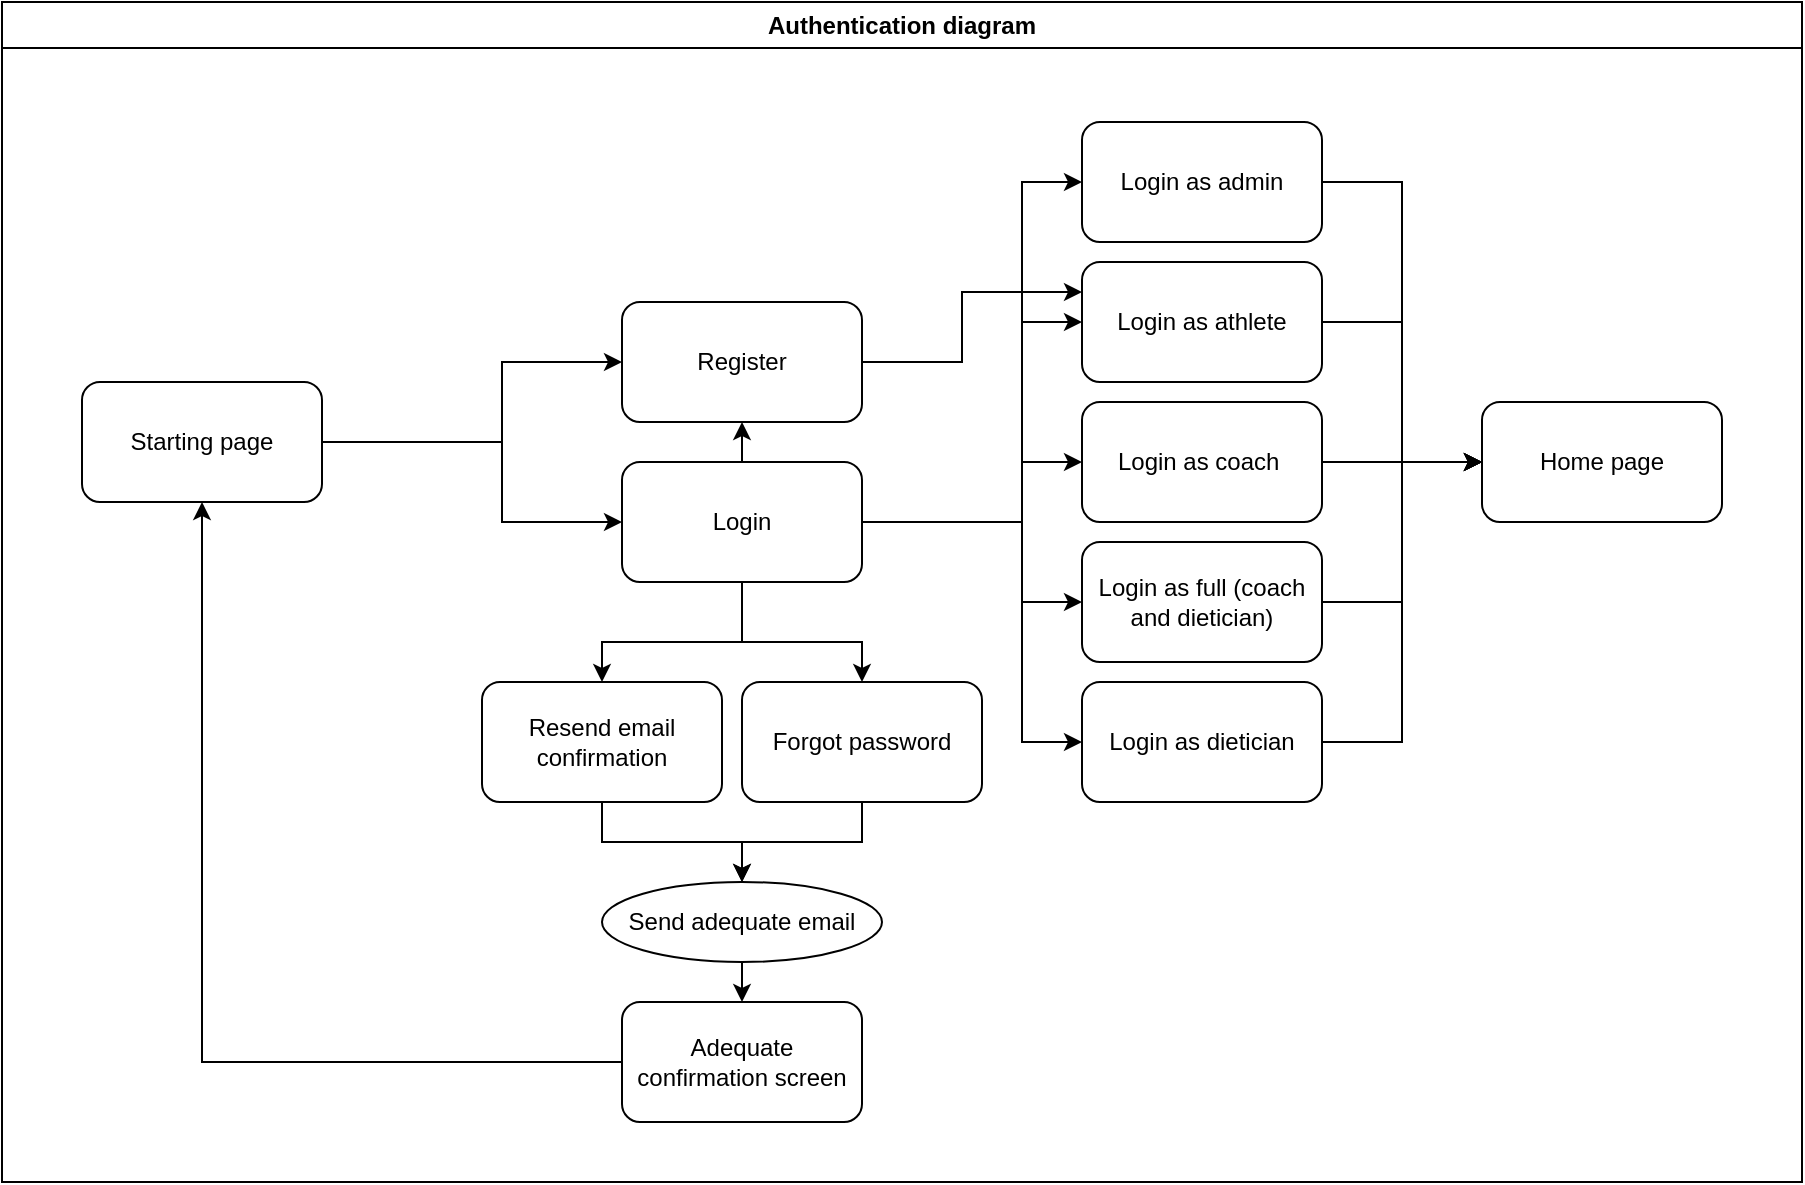 <mxfile version="24.7.16">
  <diagram name="Page-1" id="18QPKGjvQZBAcF_XZ2AR">
    <mxGraphModel dx="2097" dy="2842" grid="1" gridSize="10" guides="1" tooltips="1" connect="1" arrows="1" fold="1" page="1" pageScale="1" pageWidth="850" pageHeight="1100" math="0" shadow="0">
      <root>
        <mxCell id="0" />
        <mxCell id="1" parent="0" />
        <mxCell id="izD9zCOAXTGJAPc0Cjla-2" value="Login" style="rounded=1;whiteSpace=wrap;html=1;" vertex="1" parent="1">
          <mxGeometry x="150" y="-1230" width="120" height="60" as="geometry" />
        </mxCell>
        <mxCell id="izD9zCOAXTGJAPc0Cjla-4" value="Login as athlete" style="rounded=1;whiteSpace=wrap;html=1;" vertex="1" parent="1">
          <mxGeometry x="380" y="-1330" width="120" height="60" as="geometry" />
        </mxCell>
        <mxCell id="izD9zCOAXTGJAPc0Cjla-5" value="Login as coach&amp;nbsp;" style="rounded=1;whiteSpace=wrap;html=1;" vertex="1" parent="1">
          <mxGeometry x="380" y="-1260" width="120" height="60" as="geometry" />
        </mxCell>
        <mxCell id="izD9zCOAXTGJAPc0Cjla-6" value="Login as full (coach and dietician)" style="rounded=1;whiteSpace=wrap;html=1;" vertex="1" parent="1">
          <mxGeometry x="380" y="-1190" width="120" height="60" as="geometry" />
        </mxCell>
        <mxCell id="izD9zCOAXTGJAPc0Cjla-7" value="Login as dietician" style="rounded=1;whiteSpace=wrap;html=1;" vertex="1" parent="1">
          <mxGeometry x="380" y="-1120" width="120" height="60" as="geometry" />
        </mxCell>
        <mxCell id="izD9zCOAXTGJAPc0Cjla-8" value="Login as admin" style="rounded=1;whiteSpace=wrap;html=1;" vertex="1" parent="1">
          <mxGeometry x="380" y="-1400" width="120" height="60" as="geometry" />
        </mxCell>
        <mxCell id="izD9zCOAXTGJAPc0Cjla-11" value="" style="endArrow=classic;html=1;rounded=0;entryX=0;entryY=0.5;entryDx=0;entryDy=0;" edge="1" parent="1" target="izD9zCOAXTGJAPc0Cjla-4">
          <mxGeometry width="50" height="50" relative="1" as="geometry">
            <mxPoint x="300" y="-1200" as="sourcePoint" />
            <mxPoint x="390" y="-1200" as="targetPoint" />
            <Array as="points">
              <mxPoint x="350" y="-1200" />
              <mxPoint x="350" y="-1300" />
            </Array>
          </mxGeometry>
        </mxCell>
        <mxCell id="izD9zCOAXTGJAPc0Cjla-12" value="" style="endArrow=classic;html=1;rounded=0;entryX=0;entryY=0.5;entryDx=0;entryDy=0;exitX=1;exitY=0.5;exitDx=0;exitDy=0;" edge="1" parent="1" source="izD9zCOAXTGJAPc0Cjla-2" target="izD9zCOAXTGJAPc0Cjla-5">
          <mxGeometry width="50" height="50" relative="1" as="geometry">
            <mxPoint x="330" y="-1220" as="sourcePoint" />
            <mxPoint x="390" y="-1180" as="targetPoint" />
            <Array as="points">
              <mxPoint x="350" y="-1200" />
              <mxPoint x="350" y="-1230" />
            </Array>
          </mxGeometry>
        </mxCell>
        <mxCell id="izD9zCOAXTGJAPc0Cjla-13" value="" style="endArrow=classic;html=1;rounded=0;entryX=0;entryY=0.5;entryDx=0;entryDy=0;exitX=1;exitY=0.5;exitDx=0;exitDy=0;" edge="1" parent="1" source="izD9zCOAXTGJAPc0Cjla-2" target="izD9zCOAXTGJAPc0Cjla-6">
          <mxGeometry width="50" height="50" relative="1" as="geometry">
            <mxPoint x="330" y="-1220" as="sourcePoint" />
            <mxPoint x="390" y="-1110" as="targetPoint" />
            <Array as="points">
              <mxPoint x="350" y="-1200" />
              <mxPoint x="350" y="-1160" />
            </Array>
          </mxGeometry>
        </mxCell>
        <mxCell id="izD9zCOAXTGJAPc0Cjla-14" value="" style="endArrow=classic;html=1;rounded=0;entryX=0;entryY=0.5;entryDx=0;entryDy=0;exitX=1;exitY=0.5;exitDx=0;exitDy=0;" edge="1" parent="1" source="izD9zCOAXTGJAPc0Cjla-2" target="izD9zCOAXTGJAPc0Cjla-7">
          <mxGeometry width="50" height="50" relative="1" as="geometry">
            <mxPoint x="330" y="-1220" as="sourcePoint" />
            <mxPoint x="390" y="-1040" as="targetPoint" />
            <Array as="points">
              <mxPoint x="350" y="-1200" />
              <mxPoint x="350" y="-1090" />
            </Array>
          </mxGeometry>
        </mxCell>
        <mxCell id="izD9zCOAXTGJAPc0Cjla-16" value="" style="endArrow=classic;html=1;rounded=0;entryX=0;entryY=0.5;entryDx=0;entryDy=0;exitX=1;exitY=0.5;exitDx=0;exitDy=0;" edge="1" parent="1" source="izD9zCOAXTGJAPc0Cjla-2" target="izD9zCOAXTGJAPc0Cjla-8">
          <mxGeometry width="50" height="50" relative="1" as="geometry">
            <mxPoint x="310" y="-1230" as="sourcePoint" />
            <mxPoint x="280" y="-1130" as="targetPoint" />
            <Array as="points">
              <mxPoint x="350" y="-1200" />
              <mxPoint x="350" y="-1370" />
            </Array>
          </mxGeometry>
        </mxCell>
        <mxCell id="izD9zCOAXTGJAPc0Cjla-17" value="Register" style="rounded=1;whiteSpace=wrap;html=1;" vertex="1" parent="1">
          <mxGeometry x="150" y="-1310" width="120" height="60" as="geometry" />
        </mxCell>
        <mxCell id="izD9zCOAXTGJAPc0Cjla-18" value="Starting page" style="rounded=1;whiteSpace=wrap;html=1;" vertex="1" parent="1">
          <mxGeometry x="-120" y="-1270" width="120" height="60" as="geometry" />
        </mxCell>
        <mxCell id="izD9zCOAXTGJAPc0Cjla-21" value="" style="endArrow=classic;html=1;rounded=0;exitX=1;exitY=0.5;exitDx=0;exitDy=0;entryX=0;entryY=0.25;entryDx=0;entryDy=0;" edge="1" parent="1" source="izD9zCOAXTGJAPc0Cjla-17" target="izD9zCOAXTGJAPc0Cjla-4">
          <mxGeometry width="50" height="50" relative="1" as="geometry">
            <mxPoint x="320" y="-1260" as="sourcePoint" />
            <mxPoint x="370" y="-1310" as="targetPoint" />
            <Array as="points">
              <mxPoint x="320" y="-1280" />
              <mxPoint x="320" y="-1315" />
            </Array>
          </mxGeometry>
        </mxCell>
        <mxCell id="izD9zCOAXTGJAPc0Cjla-22" value="Home page" style="rounded=1;whiteSpace=wrap;html=1;" vertex="1" parent="1">
          <mxGeometry x="580" y="-1260" width="120" height="60" as="geometry" />
        </mxCell>
        <mxCell id="izD9zCOAXTGJAPc0Cjla-23" value="" style="endArrow=classic;html=1;rounded=0;exitX=1;exitY=0.5;exitDx=0;exitDy=0;entryX=0;entryY=0.5;entryDx=0;entryDy=0;" edge="1" parent="1" source="izD9zCOAXTGJAPc0Cjla-8" target="izD9zCOAXTGJAPc0Cjla-22">
          <mxGeometry width="50" height="50" relative="1" as="geometry">
            <mxPoint x="560" y="-1280" as="sourcePoint" />
            <mxPoint x="610" y="-1330" as="targetPoint" />
            <Array as="points">
              <mxPoint x="540" y="-1370" />
              <mxPoint x="540" y="-1230" />
            </Array>
          </mxGeometry>
        </mxCell>
        <mxCell id="izD9zCOAXTGJAPc0Cjla-24" value="" style="endArrow=classic;html=1;rounded=0;exitX=1;exitY=0.5;exitDx=0;exitDy=0;entryX=0;entryY=0.5;entryDx=0;entryDy=0;" edge="1" parent="1" source="izD9zCOAXTGJAPc0Cjla-4" target="izD9zCOAXTGJAPc0Cjla-22">
          <mxGeometry width="50" height="50" relative="1" as="geometry">
            <mxPoint x="510" y="-1360" as="sourcePoint" />
            <mxPoint x="590" y="-1220" as="targetPoint" />
            <Array as="points">
              <mxPoint x="540" y="-1300" />
              <mxPoint x="540" y="-1230" />
            </Array>
          </mxGeometry>
        </mxCell>
        <mxCell id="izD9zCOAXTGJAPc0Cjla-25" value="" style="endArrow=classic;html=1;rounded=0;exitX=1;exitY=0.5;exitDx=0;exitDy=0;" edge="1" parent="1" source="izD9zCOAXTGJAPc0Cjla-5">
          <mxGeometry width="50" height="50" relative="1" as="geometry">
            <mxPoint x="510" y="-1290" as="sourcePoint" />
            <mxPoint x="580" y="-1230" as="targetPoint" />
            <Array as="points">
              <mxPoint x="540" y="-1230" />
            </Array>
          </mxGeometry>
        </mxCell>
        <mxCell id="izD9zCOAXTGJAPc0Cjla-26" value="" style="endArrow=classic;html=1;rounded=0;exitX=1;exitY=0.5;exitDx=0;exitDy=0;entryX=0;entryY=0.5;entryDx=0;entryDy=0;" edge="1" parent="1" source="izD9zCOAXTGJAPc0Cjla-6" target="izD9zCOAXTGJAPc0Cjla-22">
          <mxGeometry width="50" height="50" relative="1" as="geometry">
            <mxPoint x="580" y="-1110" as="sourcePoint" />
            <mxPoint x="630" y="-1160" as="targetPoint" />
            <Array as="points">
              <mxPoint x="540" y="-1160" />
              <mxPoint x="540" y="-1230" />
            </Array>
          </mxGeometry>
        </mxCell>
        <mxCell id="izD9zCOAXTGJAPc0Cjla-27" value="" style="endArrow=classic;html=1;rounded=0;exitX=1;exitY=0.5;exitDx=0;exitDy=0;entryX=0;entryY=0.5;entryDx=0;entryDy=0;" edge="1" parent="1" source="izD9zCOAXTGJAPc0Cjla-7" target="izD9zCOAXTGJAPc0Cjla-22">
          <mxGeometry width="50" height="50" relative="1" as="geometry">
            <mxPoint x="550" y="-1060" as="sourcePoint" />
            <mxPoint x="600" y="-1110" as="targetPoint" />
            <Array as="points">
              <mxPoint x="540" y="-1090" />
              <mxPoint x="540" y="-1230" />
            </Array>
          </mxGeometry>
        </mxCell>
        <mxCell id="izD9zCOAXTGJAPc0Cjla-29" value="" style="endArrow=classic;html=1;rounded=0;entryX=0;entryY=0.5;entryDx=0;entryDy=0;exitX=1;exitY=0.5;exitDx=0;exitDy=0;" edge="1" parent="1" source="izD9zCOAXTGJAPc0Cjla-18" target="izD9zCOAXTGJAPc0Cjla-17">
          <mxGeometry width="50" height="50" relative="1" as="geometry">
            <mxPoint x="110" y="-1220" as="sourcePoint" />
            <mxPoint x="160" y="-1270" as="targetPoint" />
            <Array as="points">
              <mxPoint x="90" y="-1240" />
              <mxPoint x="90" y="-1280" />
            </Array>
          </mxGeometry>
        </mxCell>
        <mxCell id="izD9zCOAXTGJAPc0Cjla-30" value="" style="endArrow=classic;html=1;rounded=0;entryX=0;entryY=0.5;entryDx=0;entryDy=0;exitX=1;exitY=0.5;exitDx=0;exitDy=0;" edge="1" parent="1" source="izD9zCOAXTGJAPc0Cjla-18" target="izD9zCOAXTGJAPc0Cjla-2">
          <mxGeometry width="50" height="50" relative="1" as="geometry">
            <mxPoint x="90" y="-1240" as="sourcePoint" />
            <mxPoint x="190" y="-1260" as="targetPoint" />
            <Array as="points">
              <mxPoint x="90" y="-1240" />
              <mxPoint x="90" y="-1200" />
            </Array>
          </mxGeometry>
        </mxCell>
        <mxCell id="izD9zCOAXTGJAPc0Cjla-31" value="Forgot password" style="rounded=1;whiteSpace=wrap;html=1;" vertex="1" parent="1">
          <mxGeometry x="210" y="-1120" width="120" height="60" as="geometry" />
        </mxCell>
        <mxCell id="izD9zCOAXTGJAPc0Cjla-33" value="Resend email confirmation" style="rounded=1;whiteSpace=wrap;html=1;" vertex="1" parent="1">
          <mxGeometry x="80" y="-1120" width="120" height="60" as="geometry" />
        </mxCell>
        <mxCell id="izD9zCOAXTGJAPc0Cjla-34" value="" style="endArrow=classic;html=1;rounded=0;entryX=0.5;entryY=1;entryDx=0;entryDy=0;exitX=0.5;exitY=0;exitDx=0;exitDy=0;" edge="1" parent="1" source="izD9zCOAXTGJAPc0Cjla-2" target="izD9zCOAXTGJAPc0Cjla-17">
          <mxGeometry width="50" height="50" relative="1" as="geometry">
            <mxPoint x="180" y="-1080" as="sourcePoint" />
            <mxPoint x="230" y="-1130" as="targetPoint" />
          </mxGeometry>
        </mxCell>
        <mxCell id="izD9zCOAXTGJAPc0Cjla-35" value="" style="endArrow=classic;html=1;rounded=0;exitX=0.5;exitY=1;exitDx=0;exitDy=0;entryX=0.5;entryY=0;entryDx=0;entryDy=0;" edge="1" parent="1" source="izD9zCOAXTGJAPc0Cjla-2" target="izD9zCOAXTGJAPc0Cjla-31">
          <mxGeometry width="50" height="50" relative="1" as="geometry">
            <mxPoint x="210" y="-1090" as="sourcePoint" />
            <mxPoint x="260" y="-1140" as="targetPoint" />
            <Array as="points">
              <mxPoint x="210" y="-1140" />
              <mxPoint x="270" y="-1140" />
            </Array>
          </mxGeometry>
        </mxCell>
        <mxCell id="izD9zCOAXTGJAPc0Cjla-36" value="" style="endArrow=classic;html=1;rounded=0;entryX=0.5;entryY=0;entryDx=0;entryDy=0;exitX=0.5;exitY=1;exitDx=0;exitDy=0;" edge="1" parent="1" source="izD9zCOAXTGJAPc0Cjla-2" target="izD9zCOAXTGJAPc0Cjla-33">
          <mxGeometry width="50" height="50" relative="1" as="geometry">
            <mxPoint x="240" y="-1170" as="sourcePoint" />
            <mxPoint x="210" y="-1160" as="targetPoint" />
            <Array as="points">
              <mxPoint x="210" y="-1140" />
              <mxPoint x="140" y="-1140" />
            </Array>
          </mxGeometry>
        </mxCell>
        <mxCell id="izD9zCOAXTGJAPc0Cjla-38" value="" style="endArrow=classic;html=1;rounded=0;exitX=0.5;exitY=1;exitDx=0;exitDy=0;entryX=0.5;entryY=0;entryDx=0;entryDy=0;" edge="1" parent="1" source="izD9zCOAXTGJAPc0Cjla-31" target="izD9zCOAXTGJAPc0Cjla-43">
          <mxGeometry width="50" height="50" relative="1" as="geometry">
            <mxPoint x="200" y="-1010" as="sourcePoint" />
            <mxPoint x="250" y="-1060" as="targetPoint" />
            <Array as="points">
              <mxPoint x="270" y="-1040" />
              <mxPoint x="210" y="-1040" />
            </Array>
          </mxGeometry>
        </mxCell>
        <mxCell id="izD9zCOAXTGJAPc0Cjla-39" value="" style="endArrow=classic;html=1;rounded=0;exitX=0.5;exitY=1;exitDx=0;exitDy=0;entryX=0.5;entryY=0;entryDx=0;entryDy=0;" edge="1" parent="1" source="izD9zCOAXTGJAPc0Cjla-33" target="izD9zCOAXTGJAPc0Cjla-43">
          <mxGeometry width="50" height="50" relative="1" as="geometry">
            <mxPoint x="70" y="-960" as="sourcePoint" />
            <mxPoint x="120" y="-1010" as="targetPoint" />
            <Array as="points">
              <mxPoint x="140" y="-1040" />
              <mxPoint x="210" y="-1040" />
            </Array>
          </mxGeometry>
        </mxCell>
        <mxCell id="izD9zCOAXTGJAPc0Cjla-40" value="" style="endArrow=classic;html=1;rounded=0;exitX=0;exitY=0.5;exitDx=0;exitDy=0;entryX=0.5;entryY=1;entryDx=0;entryDy=0;" edge="1" parent="1" source="izD9zCOAXTGJAPc0Cjla-37" target="izD9zCOAXTGJAPc0Cjla-18">
          <mxGeometry width="50" height="50" relative="1" as="geometry">
            <mxPoint x="10" y="-940" as="sourcePoint" />
            <mxPoint x="60" y="-990" as="targetPoint" />
            <Array as="points">
              <mxPoint x="-60" y="-930" />
            </Array>
          </mxGeometry>
        </mxCell>
        <mxCell id="izD9zCOAXTGJAPc0Cjla-41" value="Authentication diagram" style="swimlane;whiteSpace=wrap;html=1;" vertex="1" parent="1">
          <mxGeometry x="-160" y="-1460" width="900" height="590" as="geometry" />
        </mxCell>
        <mxCell id="izD9zCOAXTGJAPc0Cjla-43" value="Send adequate email" style="ellipse;whiteSpace=wrap;html=1;" vertex="1" parent="izD9zCOAXTGJAPc0Cjla-41">
          <mxGeometry x="300" y="440" width="140" height="40" as="geometry" />
        </mxCell>
        <mxCell id="izD9zCOAXTGJAPc0Cjla-37" value="Adequate confirmation screen" style="rounded=1;whiteSpace=wrap;html=1;" vertex="1" parent="izD9zCOAXTGJAPc0Cjla-41">
          <mxGeometry x="310" y="500" width="120" height="60" as="geometry" />
        </mxCell>
        <mxCell id="izD9zCOAXTGJAPc0Cjla-46" value="" style="endArrow=classic;html=1;rounded=0;exitX=0.5;exitY=1;exitDx=0;exitDy=0;entryX=0.5;entryY=0;entryDx=0;entryDy=0;" edge="1" parent="izD9zCOAXTGJAPc0Cjla-41" source="izD9zCOAXTGJAPc0Cjla-43" target="izD9zCOAXTGJAPc0Cjla-37">
          <mxGeometry width="50" height="50" relative="1" as="geometry">
            <mxPoint x="360" y="640" as="sourcePoint" />
            <mxPoint x="410" y="590" as="targetPoint" />
          </mxGeometry>
        </mxCell>
      </root>
    </mxGraphModel>
  </diagram>
</mxfile>
